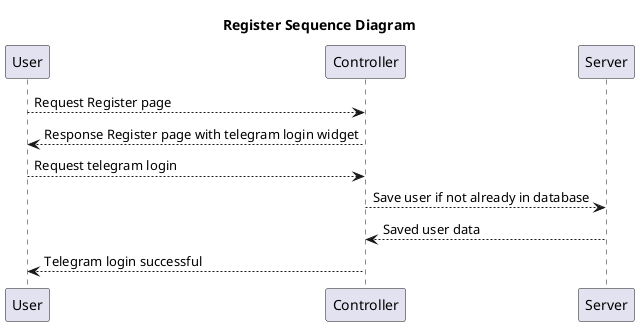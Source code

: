 @startuml register_sequence_diagram

title 
Register Sequence Diagram
end title

/' This website is a top picks website. It keeps track of your top picks in a particular category like movies, music, or video games. Initially it will only have the movies.
Users can register and login to the website. Registration is free. Users register using telegram login which allows for the user to login to the website using their telegram account plus phone number is verified for the user. Users can set their username in the website. Users can have a publically shareable url to their top picks. Users can opt out of sharing their top picks in the settings. 
Once a user has registered, they have no selected movies yet. 
They can head to the select movies page and select movies they have watched by searching for them and labeling them as seen.
Additionally, they can add movies by going to the random movie page. On the random movie page, they are presented with a random movie. The can swipe left or right to label the movie as seen or not seen. 
Users need label at least 10 movies to be able to rank their picks.
Users can rank their picks by going to the rank page. On the rank page, they are presented with two random movies from the list.
Movie list is being pulled from the OMDb API. For every movie that is pulled from the OMDB API, save it to the local database for future use.
Users can view their top picks by going to the top picks page. On the top picks page, they are presented with a list of their top picks. Users can sort their top picks, filter their top picks, search their top picks, export their top picks, import their top picks, and delete their top picks.
 '/

User --> Controller: Request Register page
Controller --> User: Response Register page with telegram login widget
User --> Controller: Request telegram login
Controller --> Server: Save user if not already in database
Server --> Controller: Saved user data
Controller --> User: Telegram login successful

